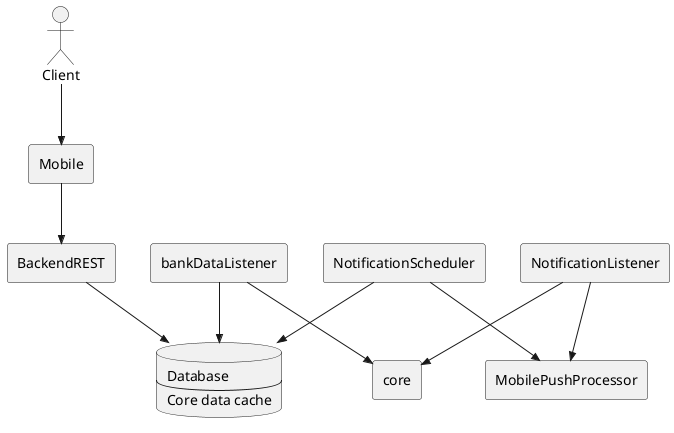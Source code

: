 @startuml
'https://plantuml.com/deployment-diagram
actor Client
agent Mobile
agent BackendREST
agent bankDataListener
agent core
agent NotificationScheduler
agent NotificationListener
agent MobilePushProcessor
database db [
Database
----
Core data cache
]

Client -->> Mobile
Mobile -->> BackendREST
BackendREST -->> db
bankDataListener -->> db
bankDataListener -->> core
NotificationScheduler -->> MobilePushProcessor
NotificationScheduler -->> db
NotificationListener -->> core
NotificationListener -->> MobilePushProcessor

@enduml